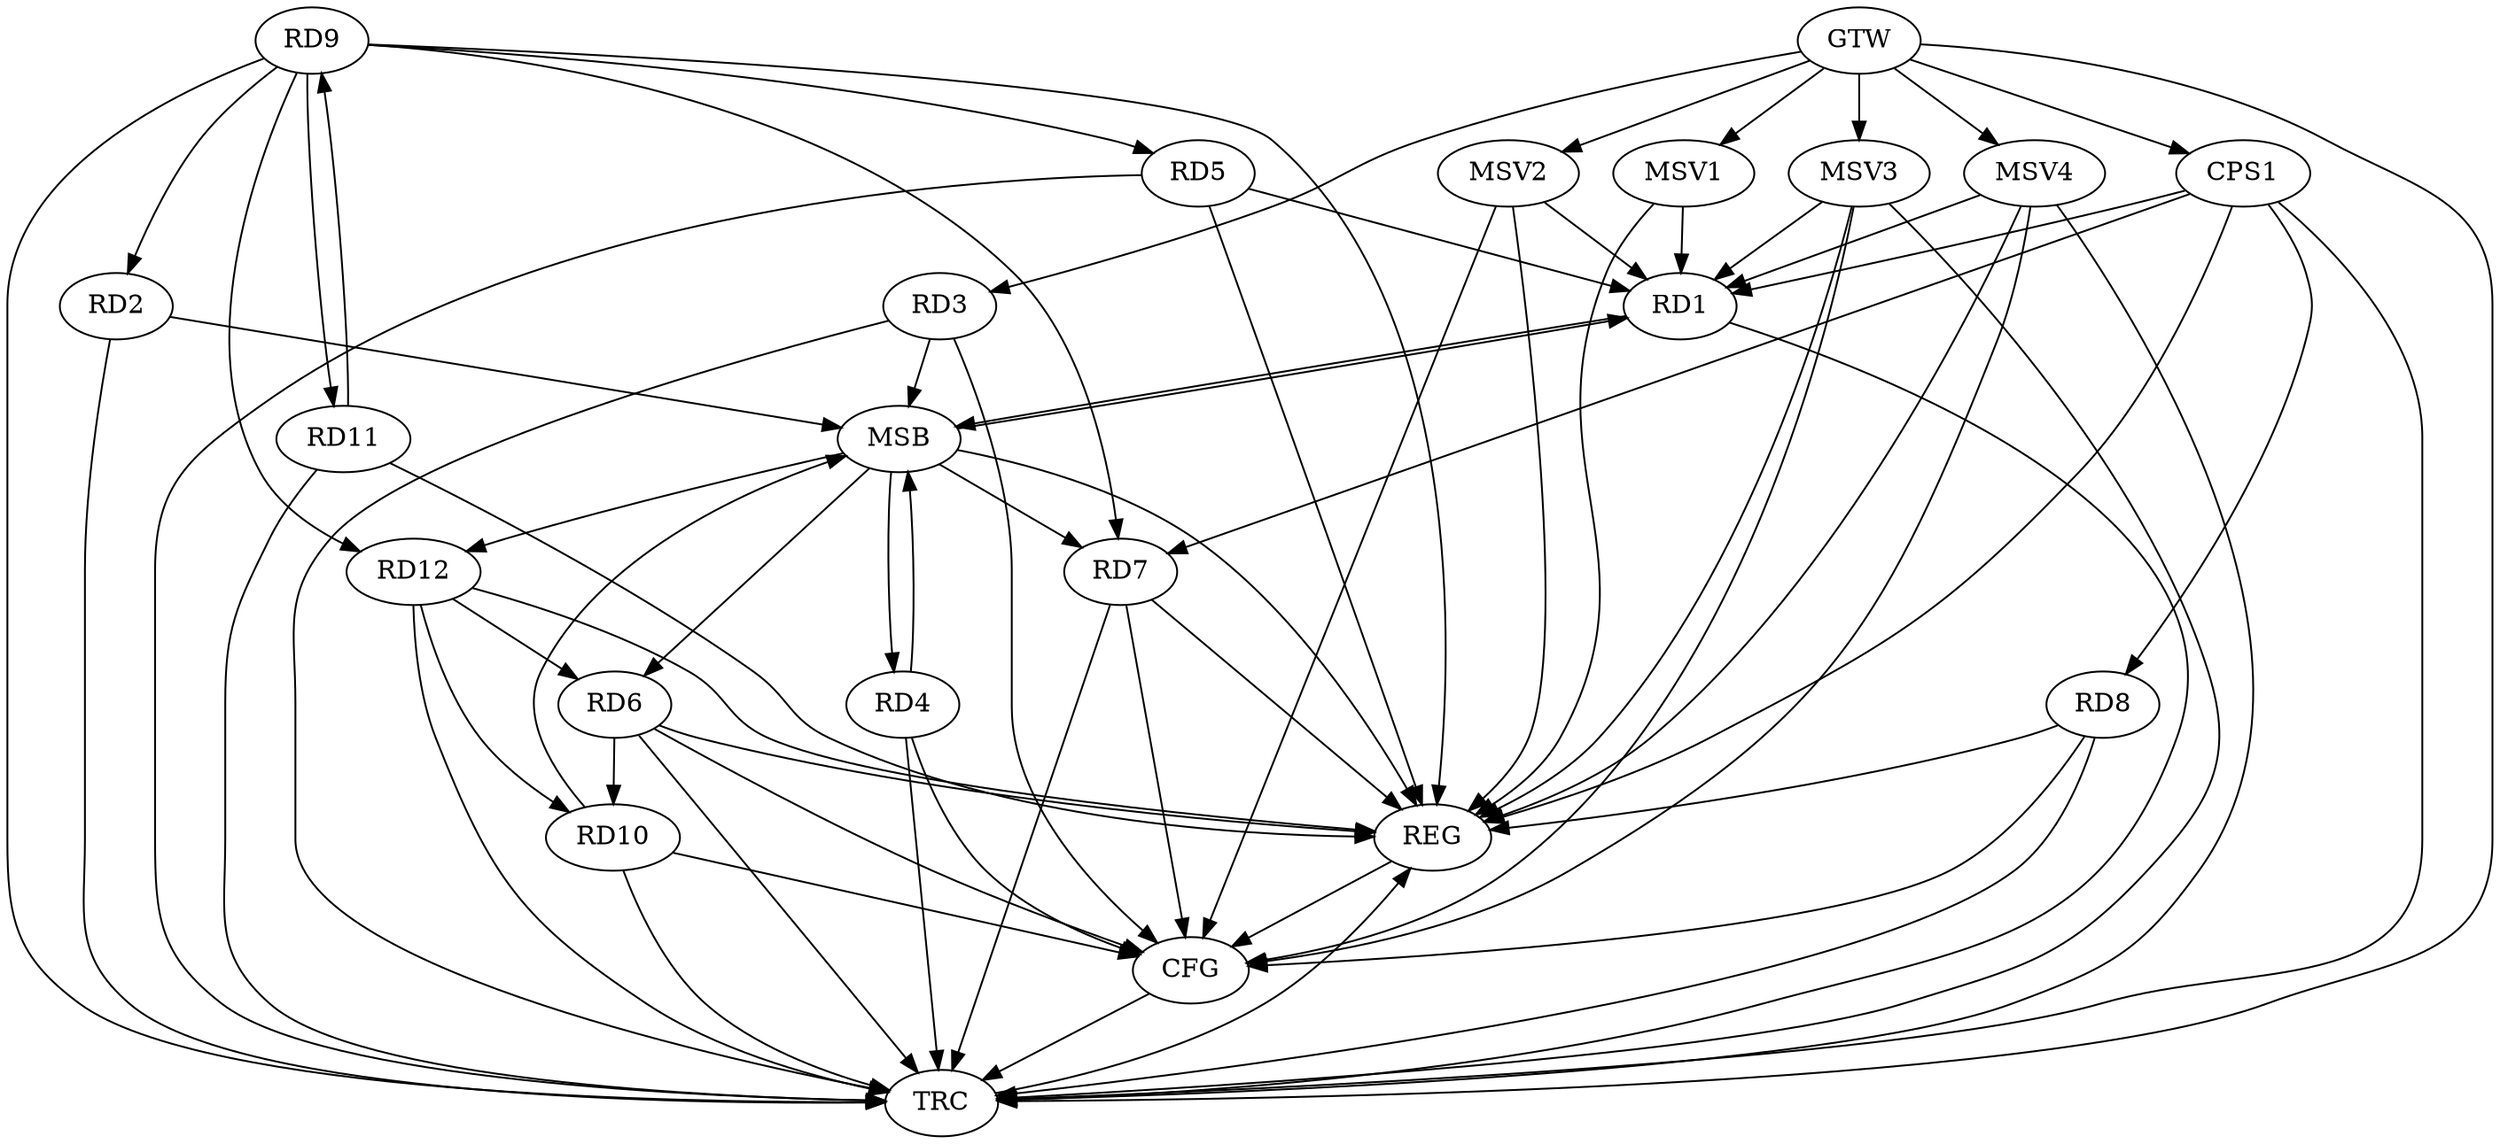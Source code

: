 strict digraph G {
  RD1 [ label="RD1" ];
  RD2 [ label="RD2" ];
  RD3 [ label="RD3" ];
  RD4 [ label="RD4" ];
  RD5 [ label="RD5" ];
  RD6 [ label="RD6" ];
  RD7 [ label="RD7" ];
  RD8 [ label="RD8" ];
  RD9 [ label="RD9" ];
  RD10 [ label="RD10" ];
  RD11 [ label="RD11" ];
  RD12 [ label="RD12" ];
  CPS1 [ label="CPS1" ];
  GTW [ label="GTW" ];
  REG [ label="REG" ];
  MSB [ label="MSB" ];
  CFG [ label="CFG" ];
  TRC [ label="TRC" ];
  MSV1 [ label="MSV1" ];
  MSV2 [ label="MSV2" ];
  MSV3 [ label="MSV3" ];
  MSV4 [ label="MSV4" ];
  RD5 -> RD1;
  RD9 -> RD2;
  RD9 -> RD5;
  RD6 -> RD10;
  RD12 -> RD6;
  RD9 -> RD7;
  RD9 -> RD11;
  RD11 -> RD9;
  RD9 -> RD12;
  RD12 -> RD10;
  CPS1 -> RD1;
  CPS1 -> RD7;
  CPS1 -> RD8;
  GTW -> RD3;
  GTW -> CPS1;
  RD5 -> REG;
  RD6 -> REG;
  RD7 -> REG;
  RD8 -> REG;
  RD9 -> REG;
  RD11 -> REG;
  RD12 -> REG;
  CPS1 -> REG;
  RD1 -> MSB;
  MSB -> REG;
  RD2 -> MSB;
  MSB -> RD6;
  RD3 -> MSB;
  MSB -> RD4;
  RD4 -> MSB;
  MSB -> RD7;
  RD10 -> MSB;
  MSB -> RD1;
  MSB -> RD12;
  RD3 -> CFG;
  RD8 -> CFG;
  RD4 -> CFG;
  RD10 -> CFG;
  RD7 -> CFG;
  RD6 -> CFG;
  REG -> CFG;
  RD1 -> TRC;
  RD2 -> TRC;
  RD3 -> TRC;
  RD4 -> TRC;
  RD5 -> TRC;
  RD6 -> TRC;
  RD7 -> TRC;
  RD8 -> TRC;
  RD9 -> TRC;
  RD10 -> TRC;
  RD11 -> TRC;
  RD12 -> TRC;
  CPS1 -> TRC;
  GTW -> TRC;
  CFG -> TRC;
  TRC -> REG;
  MSV1 -> RD1;
  GTW -> MSV1;
  MSV1 -> REG;
  MSV2 -> RD1;
  GTW -> MSV2;
  MSV2 -> REG;
  MSV2 -> CFG;
  MSV3 -> RD1;
  GTW -> MSV3;
  MSV3 -> REG;
  MSV3 -> TRC;
  MSV3 -> CFG;
  MSV4 -> RD1;
  GTW -> MSV4;
  MSV4 -> REG;
  MSV4 -> TRC;
  MSV4 -> CFG;
}

